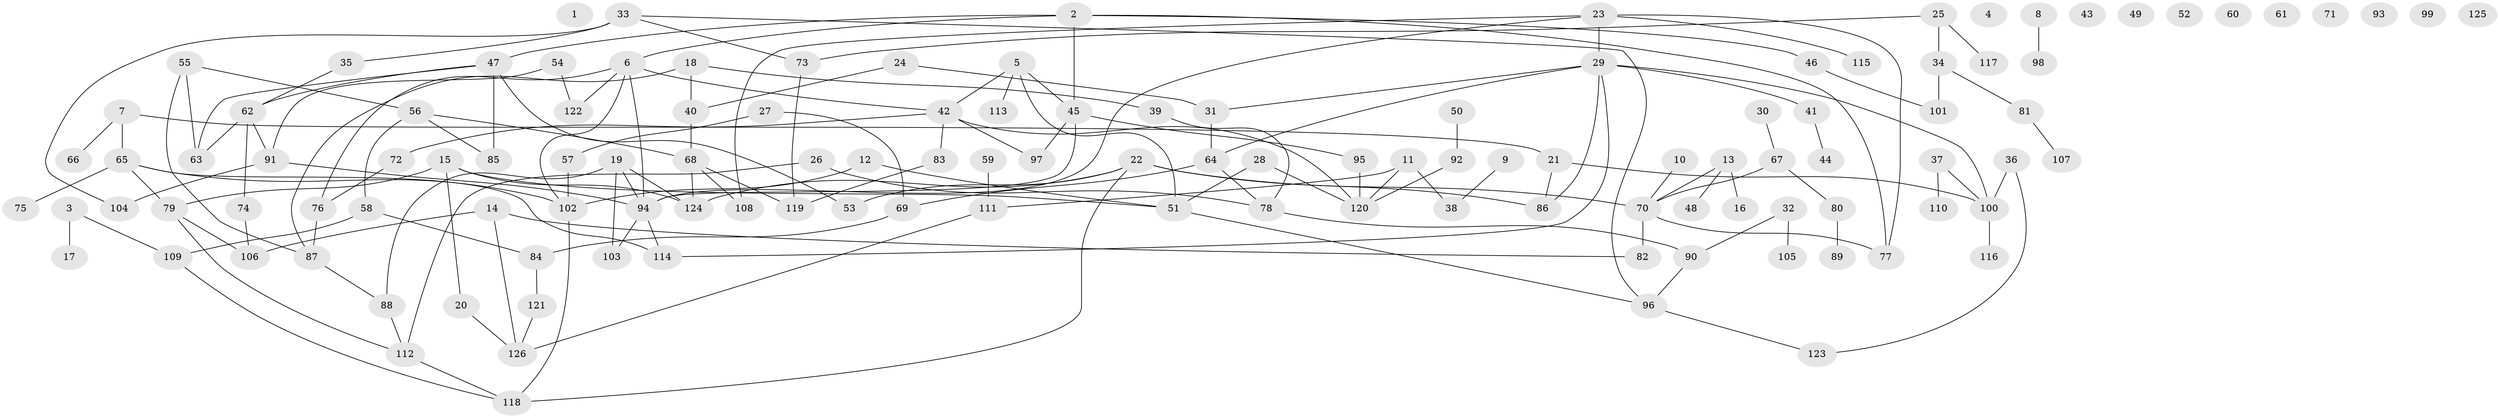 // Generated by graph-tools (version 1.1) at 2025/25/03/09/25 03:25:23]
// undirected, 126 vertices, 162 edges
graph export_dot {
graph [start="1"]
  node [color=gray90,style=filled];
  1;
  2;
  3;
  4;
  5;
  6;
  7;
  8;
  9;
  10;
  11;
  12;
  13;
  14;
  15;
  16;
  17;
  18;
  19;
  20;
  21;
  22;
  23;
  24;
  25;
  26;
  27;
  28;
  29;
  30;
  31;
  32;
  33;
  34;
  35;
  36;
  37;
  38;
  39;
  40;
  41;
  42;
  43;
  44;
  45;
  46;
  47;
  48;
  49;
  50;
  51;
  52;
  53;
  54;
  55;
  56;
  57;
  58;
  59;
  60;
  61;
  62;
  63;
  64;
  65;
  66;
  67;
  68;
  69;
  70;
  71;
  72;
  73;
  74;
  75;
  76;
  77;
  78;
  79;
  80;
  81;
  82;
  83;
  84;
  85;
  86;
  87;
  88;
  89;
  90;
  91;
  92;
  93;
  94;
  95;
  96;
  97;
  98;
  99;
  100;
  101;
  102;
  103;
  104;
  105;
  106;
  107;
  108;
  109;
  110;
  111;
  112;
  113;
  114;
  115;
  116;
  117;
  118;
  119;
  120;
  121;
  122;
  123;
  124;
  125;
  126;
  2 -- 6;
  2 -- 45;
  2 -- 46;
  2 -- 47;
  2 -- 77;
  3 -- 17;
  3 -- 109;
  5 -- 42;
  5 -- 45;
  5 -- 51;
  5 -- 113;
  6 -- 42;
  6 -- 76;
  6 -- 94;
  6 -- 102;
  6 -- 122;
  7 -- 21;
  7 -- 65;
  7 -- 66;
  8 -- 98;
  9 -- 38;
  10 -- 70;
  11 -- 38;
  11 -- 111;
  11 -- 120;
  12 -- 51;
  12 -- 102;
  13 -- 16;
  13 -- 48;
  13 -- 70;
  14 -- 82;
  14 -- 106;
  14 -- 126;
  15 -- 20;
  15 -- 51;
  15 -- 79;
  15 -- 124;
  18 -- 39;
  18 -- 40;
  18 -- 87;
  19 -- 88;
  19 -- 94;
  19 -- 103;
  19 -- 124;
  20 -- 126;
  21 -- 86;
  21 -- 100;
  22 -- 53;
  22 -- 70;
  22 -- 86;
  22 -- 118;
  22 -- 124;
  23 -- 29;
  23 -- 77;
  23 -- 94;
  23 -- 108;
  23 -- 115;
  24 -- 31;
  24 -- 40;
  25 -- 34;
  25 -- 73;
  25 -- 117;
  26 -- 78;
  26 -- 112;
  27 -- 57;
  27 -- 69;
  28 -- 51;
  28 -- 120;
  29 -- 31;
  29 -- 41;
  29 -- 64;
  29 -- 86;
  29 -- 100;
  29 -- 114;
  30 -- 67;
  31 -- 64;
  32 -- 90;
  32 -- 105;
  33 -- 35;
  33 -- 73;
  33 -- 96;
  33 -- 104;
  34 -- 81;
  34 -- 101;
  35 -- 62;
  36 -- 100;
  36 -- 123;
  37 -- 100;
  37 -- 110;
  39 -- 78;
  40 -- 68;
  41 -- 44;
  42 -- 72;
  42 -- 83;
  42 -- 97;
  42 -- 120;
  45 -- 94;
  45 -- 95;
  45 -- 97;
  46 -- 101;
  47 -- 53;
  47 -- 62;
  47 -- 63;
  47 -- 85;
  50 -- 92;
  51 -- 96;
  54 -- 91;
  54 -- 122;
  55 -- 56;
  55 -- 63;
  55 -- 87;
  56 -- 58;
  56 -- 68;
  56 -- 85;
  57 -- 102;
  58 -- 84;
  58 -- 109;
  59 -- 111;
  62 -- 63;
  62 -- 74;
  62 -- 91;
  64 -- 69;
  64 -- 78;
  65 -- 75;
  65 -- 79;
  65 -- 102;
  65 -- 114;
  67 -- 70;
  67 -- 80;
  68 -- 108;
  68 -- 119;
  68 -- 124;
  69 -- 84;
  70 -- 77;
  70 -- 82;
  72 -- 76;
  73 -- 119;
  74 -- 106;
  76 -- 87;
  78 -- 90;
  79 -- 106;
  79 -- 112;
  80 -- 89;
  81 -- 107;
  83 -- 119;
  84 -- 121;
  87 -- 88;
  88 -- 112;
  90 -- 96;
  91 -- 94;
  91 -- 104;
  92 -- 120;
  94 -- 103;
  94 -- 114;
  95 -- 120;
  96 -- 123;
  100 -- 116;
  102 -- 118;
  109 -- 118;
  111 -- 126;
  112 -- 118;
  121 -- 126;
}
